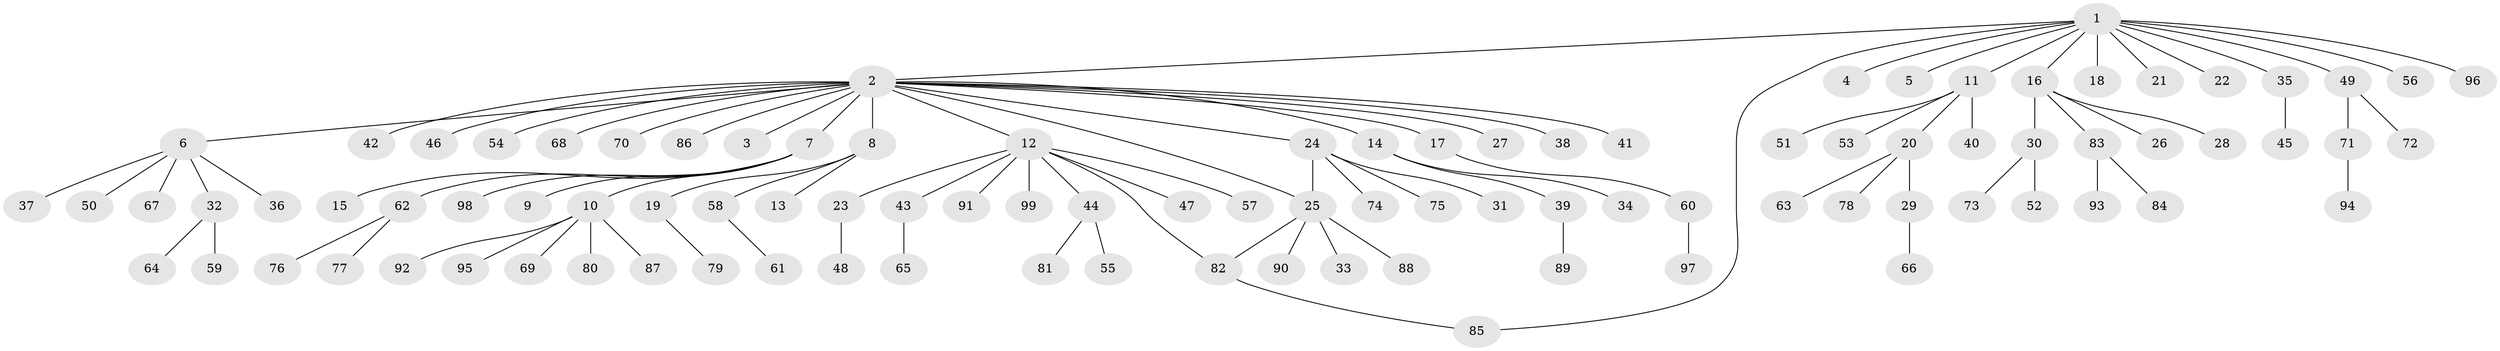 // coarse degree distribution, {5: 0.05714285714285714, 1: 0.7, 12: 0.014285714285714285, 4: 0.04285714285714286, 18: 0.014285714285714285, 3: 0.04285714285714286, 2: 0.11428571428571428, 8: 0.014285714285714285}
// Generated by graph-tools (version 1.1) at 2025/36/03/04/25 23:36:47]
// undirected, 99 vertices, 101 edges
graph export_dot {
  node [color=gray90,style=filled];
  1;
  2;
  3;
  4;
  5;
  6;
  7;
  8;
  9;
  10;
  11;
  12;
  13;
  14;
  15;
  16;
  17;
  18;
  19;
  20;
  21;
  22;
  23;
  24;
  25;
  26;
  27;
  28;
  29;
  30;
  31;
  32;
  33;
  34;
  35;
  36;
  37;
  38;
  39;
  40;
  41;
  42;
  43;
  44;
  45;
  46;
  47;
  48;
  49;
  50;
  51;
  52;
  53;
  54;
  55;
  56;
  57;
  58;
  59;
  60;
  61;
  62;
  63;
  64;
  65;
  66;
  67;
  68;
  69;
  70;
  71;
  72;
  73;
  74;
  75;
  76;
  77;
  78;
  79;
  80;
  81;
  82;
  83;
  84;
  85;
  86;
  87;
  88;
  89;
  90;
  91;
  92;
  93;
  94;
  95;
  96;
  97;
  98;
  99;
  1 -- 2;
  1 -- 4;
  1 -- 5;
  1 -- 11;
  1 -- 16;
  1 -- 18;
  1 -- 21;
  1 -- 22;
  1 -- 35;
  1 -- 49;
  1 -- 56;
  1 -- 85;
  1 -- 96;
  2 -- 3;
  2 -- 6;
  2 -- 7;
  2 -- 8;
  2 -- 12;
  2 -- 14;
  2 -- 17;
  2 -- 24;
  2 -- 25;
  2 -- 27;
  2 -- 38;
  2 -- 41;
  2 -- 42;
  2 -- 46;
  2 -- 54;
  2 -- 68;
  2 -- 70;
  2 -- 86;
  6 -- 32;
  6 -- 36;
  6 -- 37;
  6 -- 50;
  6 -- 67;
  7 -- 9;
  7 -- 10;
  7 -- 15;
  7 -- 62;
  7 -- 98;
  8 -- 13;
  8 -- 19;
  8 -- 58;
  10 -- 69;
  10 -- 80;
  10 -- 87;
  10 -- 92;
  10 -- 95;
  11 -- 20;
  11 -- 40;
  11 -- 51;
  11 -- 53;
  12 -- 23;
  12 -- 43;
  12 -- 44;
  12 -- 47;
  12 -- 57;
  12 -- 82;
  12 -- 91;
  12 -- 99;
  14 -- 34;
  14 -- 39;
  16 -- 26;
  16 -- 28;
  16 -- 30;
  16 -- 83;
  17 -- 60;
  19 -- 79;
  20 -- 29;
  20 -- 63;
  20 -- 78;
  23 -- 48;
  24 -- 25;
  24 -- 31;
  24 -- 74;
  24 -- 75;
  25 -- 33;
  25 -- 82;
  25 -- 88;
  25 -- 90;
  29 -- 66;
  30 -- 52;
  30 -- 73;
  32 -- 59;
  32 -- 64;
  35 -- 45;
  39 -- 89;
  43 -- 65;
  44 -- 55;
  44 -- 81;
  49 -- 71;
  49 -- 72;
  58 -- 61;
  60 -- 97;
  62 -- 76;
  62 -- 77;
  71 -- 94;
  82 -- 85;
  83 -- 84;
  83 -- 93;
}
